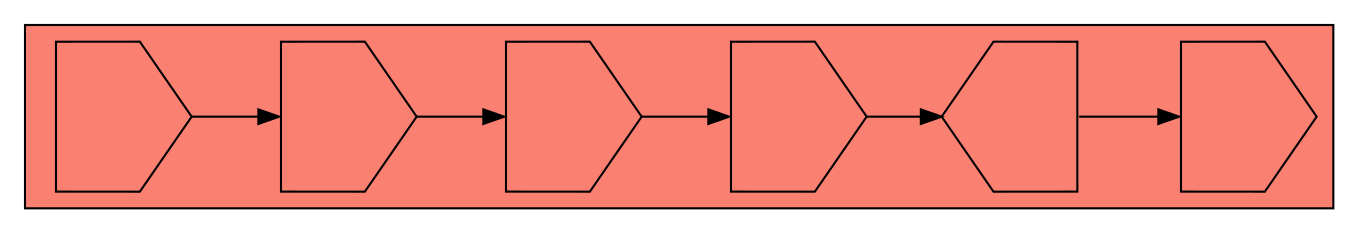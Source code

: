 digraph asm {
	rotate=90;
	edge [headport=n,tailport=s];
subgraph cluster_C21364_3204_2311_19855_21551_5626 {
	21364 [label="",height=1,width=1,shape=invhouse];
	3204 [label="",height=1,width=1,shape=invhouse];
	2311 [label="",height=1,width=1,shape=invhouse];
	19855 [label="",height=1,width=1,shape=invhouse];
	21551 [label="",height=1,width=1,shape=house];
	5626 [label="",height=1,width=1,shape=invhouse];
	style=filled;
	fillcolor=salmon;
}
	21364 -> 3204
	3204 -> 2311
	2311 -> 19855
	19855 -> 21551
	21551 -> 5626
}